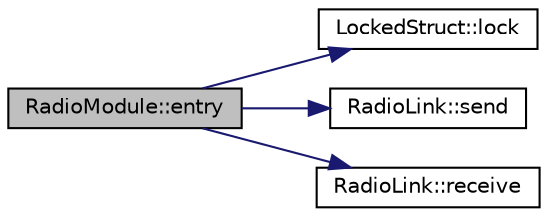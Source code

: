 digraph "RadioModule::entry"
{
  edge [fontname="Helvetica",fontsize="10",labelfontname="Helvetica",labelfontsize="10"];
  node [fontname="Helvetica",fontsize="10",shape=record];
  rankdir="LR";
  Node3 [label="RadioModule::entry",height=0.2,width=0.4,color="black", fillcolor="grey75", style="filled", fontcolor="black"];
  Node3 -> Node4 [color="midnightblue",fontsize="10",style="solid",fontname="Helvetica"];
  Node4 [label="LockedStruct::lock",height=0.2,width=0.4,color="black", fillcolor="white", style="filled",URL="$struct_locked_struct.html#aa207b98a1cd6c569a96e7d1d5565478f",tooltip="Lock this struct. "];
  Node3 -> Node5 [color="midnightblue",fontsize="10",style="solid",fontname="Helvetica"];
  Node5 [label="RadioLink::send",height=0.2,width=0.4,color="black", fillcolor="white", style="filled",URL="$class_radio_link.html#a8189adde363d5fe27b29e045b775ae7f",tooltip="Sends a packet of data to the radio. "];
  Node3 -> Node6 [color="midnightblue",fontsize="10",style="solid",fontname="Helvetica"];
  Node6 [label="RadioLink::receive",height=0.2,width=0.4,color="black", fillcolor="white", style="filled",URL="$class_radio_link.html#a12a8932314eab725e90308ae23dfa5aa",tooltip="Receive the latest packet from the radio Only fills data portion of structs. "];
}
